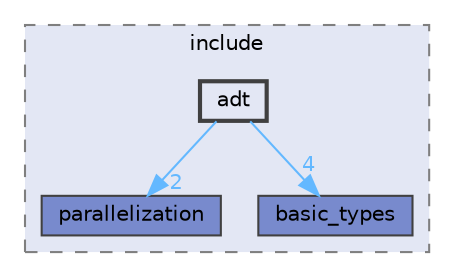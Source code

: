 digraph "Common/include/adt"
{
 // LATEX_PDF_SIZE
  bgcolor="transparent";
  edge [fontname=Helvetica,fontsize=10,labelfontname=Helvetica,labelfontsize=10];
  node [fontname=Helvetica,fontsize=10,shape=box,height=0.2,width=0.4];
  compound=true
  subgraph clusterdir_92cb2900980f09bf257878861626e98f {
    graph [ bgcolor="#e3e7f4", pencolor="grey50", label="include", fontname=Helvetica,fontsize=10 style="filled,dashed", URL="dir_92cb2900980f09bf257878861626e98f.html",tooltip=""]
  dir_853c2a0c087a74065753cfc8240c880a [label="parallelization", fillcolor="#788acd", color="grey25", style="filled", URL="dir_853c2a0c087a74065753cfc8240c880a.html",tooltip=""];
  dir_cd1ad04c99373fb2e948caf5c2750b9f [label="basic_types", fillcolor="#788acd", color="grey25", style="filled", URL="dir_cd1ad04c99373fb2e948caf5c2750b9f.html",tooltip=""];
  dir_618b75102b2d98bd52049c0b122bc661 [label="adt", fillcolor="#e3e7f4", color="grey25", style="filled,bold", URL="dir_618b75102b2d98bd52049c0b122bc661.html",tooltip=""];
  }
  dir_618b75102b2d98bd52049c0b122bc661->dir_853c2a0c087a74065753cfc8240c880a [headlabel="2", labeldistance=1.5 headhref="dir_000000_000074.html" href="dir_000000_000074.html" color="steelblue1" fontcolor="steelblue1"];
  dir_618b75102b2d98bd52049c0b122bc661->dir_cd1ad04c99373fb2e948caf5c2750b9f [headlabel="4", labeldistance=1.5 headhref="dir_000000_000002.html" href="dir_000000_000002.html" color="steelblue1" fontcolor="steelblue1"];
}
